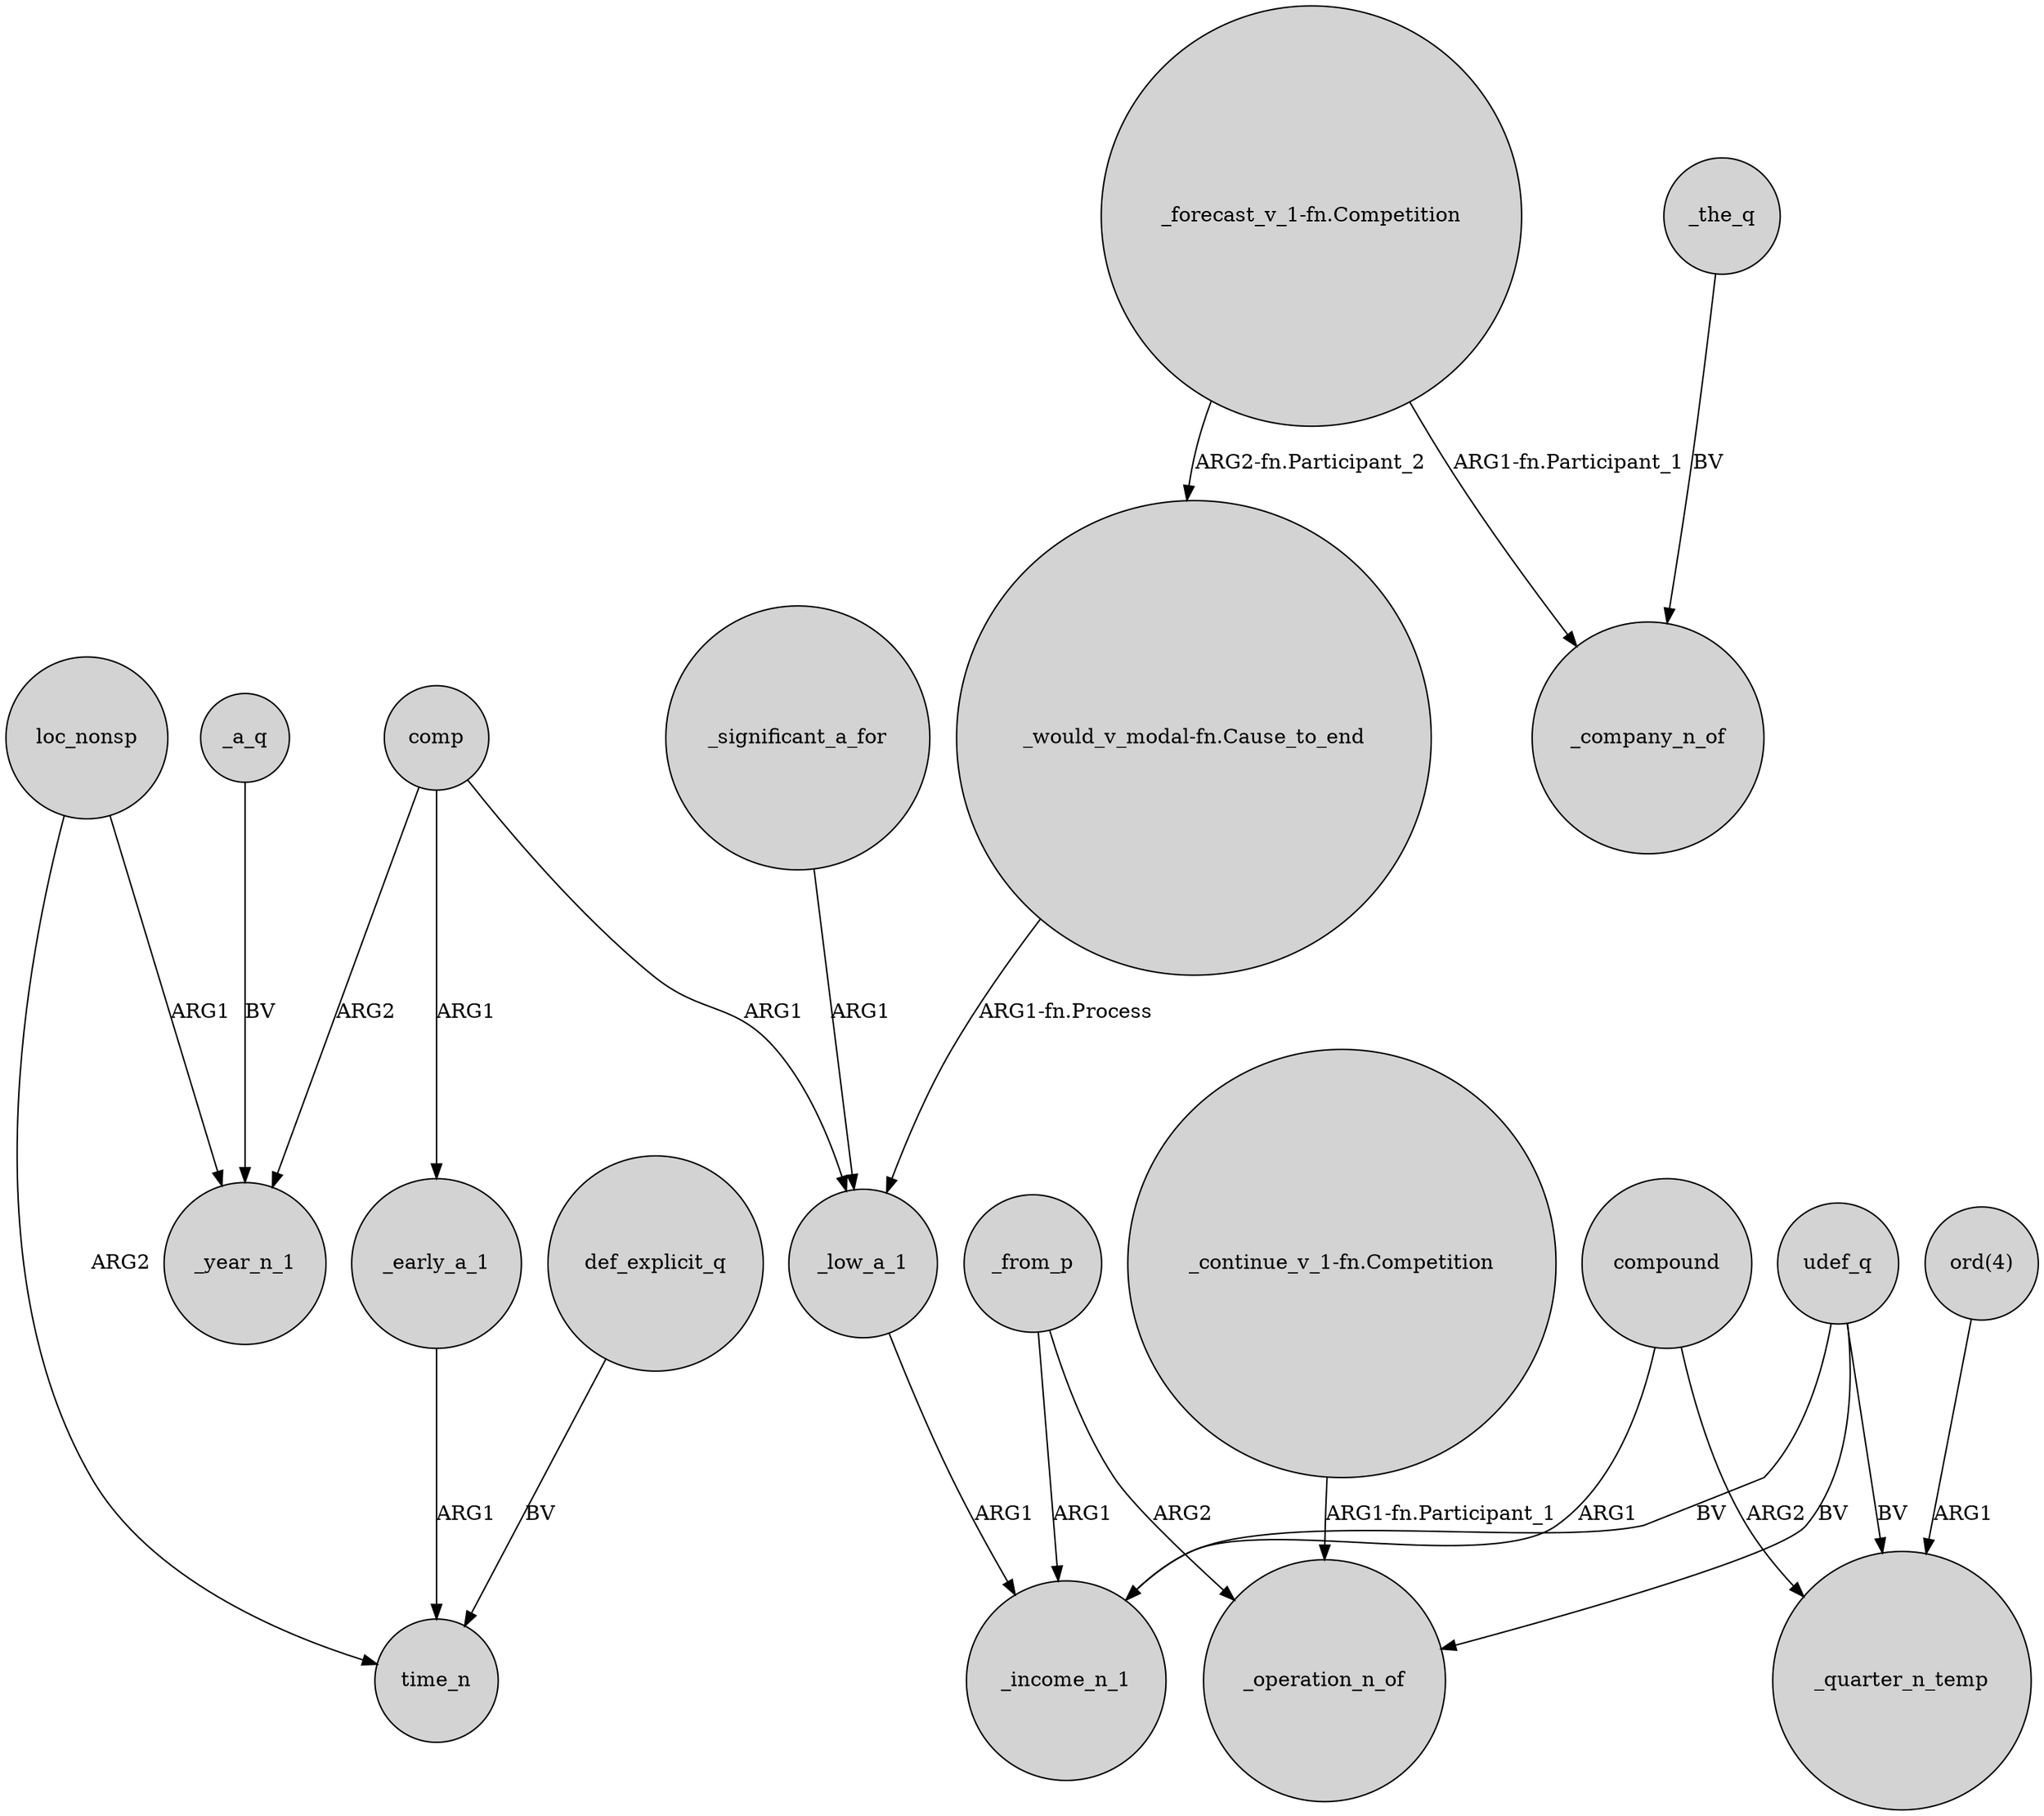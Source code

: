 digraph {
	node [shape=circle style=filled]
	_early_a_1 -> time_n [label=ARG1]
	"_would_v_modal-fn.Cause_to_end" -> _low_a_1 [label="ARG1-fn.Process"]
	comp -> _low_a_1 [label=ARG1]
	_significant_a_for -> _low_a_1 [label=ARG1]
	udef_q -> _income_n_1 [label=BV]
	loc_nonsp -> _year_n_1 [label=ARG1]
	comp -> _early_a_1 [label=ARG1]
	_a_q -> _year_n_1 [label=BV]
	_from_p -> _income_n_1 [label=ARG1]
	"_continue_v_1-fn.Competition" -> _operation_n_of [label="ARG1-fn.Participant_1"]
	compound -> _income_n_1 [label=ARG1]
	compound -> _quarter_n_temp [label=ARG2]
	udef_q -> _operation_n_of [label=BV]
	"_forecast_v_1-fn.Competition" -> "_would_v_modal-fn.Cause_to_end" [label="ARG2-fn.Participant_2"]
	"ord(4)" -> _quarter_n_temp [label=ARG1]
	udef_q -> _quarter_n_temp [label=BV]
	def_explicit_q -> time_n [label=BV]
	loc_nonsp -> time_n [label=ARG2]
	_from_p -> _operation_n_of [label=ARG2]
	_low_a_1 -> _income_n_1 [label=ARG1]
	"_forecast_v_1-fn.Competition" -> _company_n_of [label="ARG1-fn.Participant_1"]
	comp -> _year_n_1 [label=ARG2]
	_the_q -> _company_n_of [label=BV]
}
